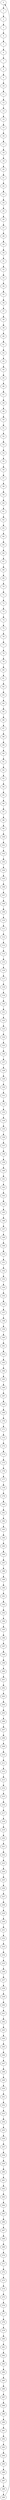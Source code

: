 strict digraph  {
0 [delay=4];
1 [delay=8];
2 [delay=3];
3 [delay=6];
4 [delay=6];
5 [delay=2];
6 [delay=3];
7 [delay=6];
8 [delay=10];
9 [delay=9];
10 [delay=3];
11 [delay=6];
12 [delay=7];
13 [delay=2];
14 [delay=7];
15 [delay=5];
16 [delay=10];
17 [delay=3];
18 [delay=5];
19 [delay=8];
20 [delay=1];
21 [delay=6];
22 [delay=8];
23 [delay=6];
24 [delay=3];
25 [delay=10];
26 [delay=8];
27 [delay=8];
28 [delay=10];
29 [delay=1];
30 [delay=4];
31 [delay=6];
32 [delay=2];
33 [delay=1];
34 [delay=7];
35 [delay=1];
36 [delay=3];
37 [delay=2];
38 [delay=7];
39 [delay=10];
40 [delay=4];
41 [delay=9];
42 [delay=6];
43 [delay=8];
44 [delay=6];
45 [delay=9];
46 [delay=8];
47 [delay=10];
48 [delay=9];
49 [delay=1];
50 [delay=2];
51 [delay=2];
52 [delay=4];
53 [delay=3];
54 [delay=7];
55 [delay=9];
56 [delay=5];
57 [delay=1];
58 [delay=10];
59 [delay=10];
60 [delay=8];
61 [delay=10];
62 [delay=2];
63 [delay=1];
64 [delay=6];
65 [delay=10];
66 [delay=7];
67 [delay=8];
68 [delay=9];
69 [delay=6];
70 [delay=10];
71 [delay=3];
72 [delay=10];
73 [delay=2];
74 [delay=10];
75 [delay=10];
76 [delay=4];
77 [delay=10];
78 [delay=3];
79 [delay=9];
80 [delay=10];
81 [delay=10];
82 [delay=2];
83 [delay=9];
84 [delay=2];
85 [delay=8];
86 [delay=1];
87 [delay=8];
88 [delay=7];
89 [delay=9];
90 [delay=9];
91 [delay=5];
92 [delay=9];
93 [delay=10];
94 [delay=6];
95 [delay=5];
96 [delay=4];
97 [delay=10];
98 [delay=7];
99 [delay=2];
100 [delay=7];
101 [delay=5];
102 [delay=10];
103 [delay=2];
104 [delay=9];
105 [delay=3];
106 [delay=2];
107 [delay=10];
108 [delay=4];
109 [delay=5];
110 [delay=7];
111 [delay=3];
112 [delay=9];
113 [delay=9];
114 [delay=3];
115 [delay=3];
116 [delay=3];
117 [delay=10];
118 [delay=9];
119 [delay=10];
120 [delay=3];
121 [delay=9];
122 [delay=7];
123 [delay=9];
124 [delay=2];
125 [delay=5];
126 [delay=10];
127 [delay=4];
128 [delay=4];
129 [delay=8];
130 [delay=3];
131 [delay=10];
132 [delay=1];
133 [delay=5];
134 [delay=9];
135 [delay=9];
136 [delay=9];
137 [delay=4];
138 [delay=1];
139 [delay=10];
140 [delay=9];
141 [delay=7];
142 [delay=1];
143 [delay=10];
144 [delay=5];
145 [delay=10];
146 [delay=4];
147 [delay=1];
148 [delay=1];
149 [delay=7];
150 [delay=5];
151 [delay=3];
152 [delay=7];
153 [delay=3];
154 [delay=5];
155 [delay=2];
156 [delay=10];
157 [delay=1];
158 [delay=9];
159 [delay=7];
160 [delay=2];
161 [delay=2];
162 [delay=6];
163 [delay=2];
164 [delay=10];
165 [delay=2];
166 [delay=2];
167 [delay=4];
168 [delay=2];
169 [delay=3];
170 [delay=8];
171 [delay=3];
172 [delay=10];
173 [delay=9];
174 [delay=4];
175 [delay=1];
176 [delay=7];
177 [delay=8];
178 [delay=6];
179 [delay=6];
180 [delay=2];
181 [delay=1];
182 [delay=3];
183 [delay=4];
184 [delay=10];
185 [delay=10];
186 [delay=7];
187 [delay=3];
188 [delay=4];
189 [delay=10];
190 [delay=10];
191 [delay=4];
192 [delay=5];
193 [delay=3];
194 [delay=10];
195 [delay=4];
196 [delay=9];
197 [delay=3];
198 [delay=8];
199 [delay=6];
200 [delay=5];
201 [delay=6];
202 [delay=1];
203 [delay=10];
204 [delay=6];
205 [delay=6];
206 [delay=10];
207 [delay=1];
208 [delay=1];
209 [delay=2];
210 [delay=4];
211 [delay=2];
212 [delay=2];
213 [delay=3];
214 [delay=10];
215 [delay=4];
216 [delay=5];
217 [delay=9];
218 [delay=4];
219 [delay=7];
220 [delay=5];
221 [delay=1];
222 [delay=3];
223 [delay=4];
224 [delay=5];
225 [delay=9];
226 [delay=6];
227 [delay=9];
228 [delay=5];
229 [delay=2];
230 [delay=10];
231 [delay=9];
232 [delay=4];
233 [delay=9];
234 [delay=1];
235 [delay=10];
236 [delay=9];
237 [delay=1];
238 [delay=5];
239 [delay=2];
240 [delay=9];
241 [delay=7];
242 [delay=5];
243 [delay=10];
244 [delay=4];
245 [delay=4];
246 [delay=10];
247 [delay=10];
248 [delay=9];
249 [delay=6];
250 [delay=8];
251 [delay=1];
252 [delay=6];
253 [delay=4];
254 [delay=9];
255 [delay=10];
256 [delay=2];
257 [delay=2];
258 [delay=1];
259 [delay=8];
260 [delay=4];
261 [delay=2];
262 [delay=6];
263 [delay=1];
264 [delay=4];
265 [delay=5];
266 [delay=4];
267 [delay=10];
268 [delay=8];
269 [delay=2];
270 [delay=4];
271 [delay=1];
272 [delay=7];
273 [delay=4];
274 [delay=9];
275 [delay=1];
276 [delay=1];
277 [delay=9];
278 [delay=1];
279 [delay=8];
280 [delay=3];
281 [delay=10];
282 [delay=1];
283 [delay=2];
284 [delay=3];
285 [delay=4];
286 [delay=7];
287 [delay=1];
288 [delay=7];
289 [delay=10];
290 [delay=4];
291 [delay=10];
292 [delay=2];
293 [delay=4];
294 [delay=4];
295 [delay=10];
296 [delay=4];
297 [delay=1];
298 [delay=4];
299 [delay=5];
0 -> 1  [weight="3.0"];
1 -> 2  [weight="0.0"];
2 -> 3  [weight="2.0"];
3 -> 4  [weight="0.0"];
4 -> 5  [weight="2.0"];
5 -> 6  [weight="0.0"];
6 -> 7  [weight="1.0"];
7 -> 8  [weight="2.0"];
8 -> 9  [weight="1.0"];
9 -> 10  [weight="0.0"];
10 -> 11  [weight="1.0"];
11 -> 12  [weight="1.0"];
12 -> 13  [weight="0.0"];
13 -> 14  [weight="1.0"];
14 -> 15  [weight="1.0"];
15 -> 16  [weight="0.0"];
16 -> 17  [weight="0.0"];
17 -> 18  [weight="4.0"];
18 -> 19  [weight="2.0"];
19 -> 20  [weight="1.0"];
20 -> 21  [weight="0.0"];
21 -> 22  [weight="2.0"];
22 -> 23  [weight="1.0"];
23 -> 24  [weight="1.0"];
24 -> 25  [weight="1.0"];
25 -> 26  [weight="0.0"];
26 -> 27  [weight="0.0"];
27 -> 28  [weight="3.0"];
28 -> 29  [weight="0.0"];
29 -> 30  [weight="0.0"];
30 -> 31  [weight="1.0"];
31 -> 32  [weight="0.0"];
32 -> 33  [weight="2.0"];
33 -> 34  [weight="2.0"];
34 -> 35  [weight="0.0"];
35 -> 36  [weight="1.0"];
36 -> 37  [weight="1.0"];
37 -> 38  [weight="3.0"];
38 -> 39  [weight="1.0"];
39 -> 40  [weight="0.0"];
40 -> 41  [weight="1.0"];
41 -> 42  [weight="1.0"];
42 -> 43  [weight="1.0"];
43 -> 44  [weight="1.0"];
44 -> 45  [weight="1.0"];
45 -> 46  [weight="2.0"];
46 -> 47  [weight="0.0"];
47 -> 48  [weight="0.0"];
48 -> 49  [weight="2.0"];
49 -> 50  [weight="1.0"];
50 -> 51  [weight="2.0"];
51 -> 52  [weight="0.0"];
52 -> 53  [weight="0.0"];
53 -> 54  [weight="0.0"];
54 -> 55  [weight="0.0"];
55 -> 56  [weight="0.0"];
56 -> 57  [weight="3.0"];
57 -> 58  [weight="3.0"];
58 -> 59  [weight="0.0"];
59 -> 60  [weight="2.0"];
60 -> 61  [weight="0.0"];
61 -> 62  [weight="1.0"];
62 -> 63  [weight="1.0"];
63 -> 64  [weight="2.0"];
64 -> 65  [weight="2.0"];
65 -> 66  [weight="1.0"];
66 -> 67  [weight="0.0"];
67 -> 68  [weight="1.0"];
68 -> 69  [weight="0.0"];
69 -> 70  [weight="2.0"];
70 -> 71  [weight="1.0"];
71 -> 72  [weight="0.0"];
72 -> 73  [weight="1.0"];
73 -> 74  [weight="0.0"];
74 -> 75  [weight="0.0"];
75 -> 76  [weight="0.0"];
76 -> 77  [weight="2.0"];
77 -> 78  [weight="0.0"];
78 -> 79  [weight="1.0"];
79 -> 80  [weight="1.0"];
80 -> 81  [weight="0.0"];
81 -> 82  [weight="5.0"];
82 -> 83  [weight="0.0"];
83 -> 84  [weight="1.0"];
84 -> 85  [weight="3.0"];
85 -> 86  [weight="1.0"];
86 -> 87  [weight="0.0"];
87 -> 88  [weight="0.0"];
88 -> 89  [weight="2.0"];
89 -> 90  [weight="2.0"];
90 -> 91  [weight="1.0"];
91 -> 92  [weight="1.0"];
92 -> 93  [weight="2.0"];
93 -> 94  [weight="0.0"];
94 -> 95  [weight="1.0"];
95 -> 96  [weight="0.0"];
96 -> 97  [weight="1.0"];
97 -> 98  [weight="0.0"];
98 -> 99  [weight="3.0"];
99 -> 100  [weight="2.0"];
100 -> 101  [weight="1.0"];
101 -> 102  [weight="1.0"];
102 -> 103  [weight="1.0"];
103 -> 104  [weight="1.0"];
104 -> 105  [weight="1.0"];
105 -> 106  [weight="0.0"];
106 -> 107  [weight="1.0"];
107 -> 108  [weight="2.0"];
108 -> 109  [weight="0.0"];
109 -> 110  [weight="2.0"];
110 -> 111  [weight="0.0"];
111 -> 112  [weight="1.0"];
112 -> 113  [weight="0.0"];
113 -> 114  [weight="3.0"];
114 -> 115  [weight="0.0"];
115 -> 116  [weight="2.0"];
116 -> 117  [weight="1.0"];
117 -> 118  [weight="0.0"];
118 -> 119  [weight="2.0"];
119 -> 120  [weight="0.0"];
120 -> 121  [weight="2.0"];
121 -> 122  [weight="0.0"];
122 -> 123  [weight="2.0"];
123 -> 124  [weight="1.0"];
124 -> 125  [weight="0.0"];
125 -> 126  [weight="0.0"];
126 -> 127  [weight="3.0"];
127 -> 128  [weight="0.0"];
128 -> 129  [weight="0.0"];
129 -> 130  [weight="2.0"];
130 -> 131  [weight="2.0"];
131 -> 132  [weight="0.0"];
132 -> 133  [weight="0.0"];
133 -> 134  [weight="0.0"];
134 -> 135  [weight="3.0"];
135 -> 136  [weight="1.0"];
136 -> 137  [weight="2.0"];
137 -> 138  [weight="0.0"];
138 -> 139  [weight="0.0"];
139 -> 140  [weight="1.0"];
140 -> 141  [weight="1.0"];
141 -> 142  [weight="1.0"];
142 -> 143  [weight="2.0"];
143 -> 144  [weight="2.0"];
144 -> 145  [weight="1.0"];
145 -> 146  [weight="1.0"];
146 -> 147  [weight="0.0"];
147 -> 148  [weight="0.0"];
148 -> 149  [weight="1.0"];
149 -> 150  [weight="2.0"];
150 -> 151  [weight="1.0"];
151 -> 152  [weight="2.0"];
152 -> 153  [weight="0.0"];
153 -> 154  [weight="2.0"];
154 -> 155  [weight="1.0"];
155 -> 156  [weight="0.0"];
156 -> 157  [weight="0.0"];
157 -> 158  [weight="3.0"];
158 -> 159  [weight="1.0"];
159 -> 160  [weight="0.0"];
160 -> 161  [weight="2.0"];
161 -> 162  [weight="0.0"];
162 -> 163  [weight="1.0"];
163 -> 164  [weight="1.0"];
164 -> 165  [weight="1.0"];
165 -> 166  [weight="2.0"];
166 -> 167  [weight="1.0"];
167 -> 168  [weight="1.0"];
168 -> 169  [weight="1.0"];
169 -> 170  [weight="1.0"];
170 -> 171  [weight="0.0"];
171 -> 172  [weight="0.0"];
172 -> 173  [weight="1.0"];
173 -> 174  [weight="3.0"];
174 -> 175  [weight="1.0"];
175 -> 176  [weight="1.0"];
176 -> 177  [weight="1.0"];
177 -> 178  [weight="0.0"];
178 -> 179  [weight="0.0"];
179 -> 180  [weight="1.0"];
180 -> 181  [weight="2.0"];
181 -> 182  [weight="1.0"];
182 -> 183  [weight="0.0"];
183 -> 184  [weight="0.0"];
184 -> 185  [weight="1.0"];
185 -> 186  [weight="2.0"];
186 -> 187  [weight="2.0"];
187 -> 188  [weight="0.0"];
188 -> 189  [weight="2.0"];
189 -> 190  [weight="2.0"];
190 -> 191  [weight="1.0"];
191 -> 192  [weight="1.0"];
192 -> 193  [weight="0.0"];
193 -> 194  [weight="2.0"];
194 -> 195  [weight="1.0"];
195 -> 196  [weight="1.0"];
196 -> 197  [weight="0.0"];
197 -> 198  [weight="0.0"];
198 -> 199  [weight="1.0"];
199 -> 200  [weight="2.0"];
200 -> 201  [weight="0.0"];
201 -> 202  [weight="3.0"];
202 -> 203  [weight="1.0"];
203 -> 204  [weight="1.0"];
204 -> 205  [weight="0.0"];
205 -> 206  [weight="0.0"];
206 -> 207  [weight="0.0"];
207 -> 208  [weight="1.0"];
208 -> 209  [weight="3.0"];
209 -> 210  [weight="1.0"];
210 -> 211  [weight="1.0"];
211 -> 212  [weight="0.0"];
212 -> 213  [weight="2.0"];
213 -> 214  [weight="2.0"];
214 -> 215  [weight="1.0"];
215 -> 216  [weight="1.0"];
216 -> 217  [weight="1.0"];
217 -> 218  [weight="1.0"];
218 -> 219  [weight="1.0"];
219 -> 220  [weight="0.0"];
220 -> 221  [weight="1.0"];
221 -> 222  [weight="1.0"];
222 -> 223  [weight="0.0"];
223 -> 224  [weight="1.0"];
224 -> 225  [weight="0.0"];
225 -> 226  [weight="2.0"];
226 -> 227  [weight="2.0"];
227 -> 228  [weight="2.0"];
228 -> 229  [weight="1.0"];
229 -> 230  [weight="1.0"];
230 -> 231  [weight="0.0"];
231 -> 232  [weight="0.0"];
232 -> 233  [weight="1.0"];
233 -> 234  [weight="1.0"];
234 -> 235  [weight="0.0"];
235 -> 236  [weight="4.0"];
236 -> 237  [weight="0.0"];
237 -> 238  [weight="1.0"];
238 -> 239  [weight="1.0"];
239 -> 240  [weight="1.0"];
240 -> 241  [weight="1.0"];
241 -> 242  [weight="2.0"];
242 -> 243  [weight="1.0"];
243 -> 244  [weight="1.0"];
244 -> 245  [weight="1.0"];
245 -> 246  [weight="0.0"];
246 -> 247  [weight="2.0"];
247 -> 248  [weight="1.0"];
248 -> 249  [weight="0.0"];
249 -> 250  [weight="0.0"];
250 -> 251  [weight="0.0"];
251 -> 252  [weight="4.0"];
252 -> 253  [weight="1.0"];
253 -> 254  [weight="1.0"];
254 -> 255  [weight="1.0"];
255 -> 256  [weight="1.0"];
256 -> 257  [weight="0.0"];
257 -> 258  [weight="2.0"];
258 -> 259  [weight="1.0"];
259 -> 260  [weight="1.0"];
260 -> 261  [weight="1.0"];
261 -> 262  [weight="1.0"];
262 -> 263  [weight="0.0"];
263 -> 264  [weight="2.0"];
264 -> 265  [weight="1.0"];
265 -> 266  [weight="0.0"];
266 -> 267  [weight="1.0"];
267 -> 268  [weight="0.0"];
268 -> 269  [weight="0.0"];
269 -> 270  [weight="2.0"];
270 -> 271  [weight="1.0"];
271 -> 272  [weight="3.0"];
272 -> 273  [weight="1.0"];
273 -> 274  [weight="0.0"];
274 -> 275  [weight="0.0"];
275 -> 276  [weight="0.0"];
276 -> 277  [weight="0.0"];
277 -> 278  [weight="3.0"];
278 -> 279  [weight="1.0"];
279 -> 280  [weight="3.0"];
280 -> 281  [weight="1.0"];
281 -> 282  [weight="0.0"];
282 -> 283  [weight="0.0"];
283 -> 284  [weight="2.0"];
284 -> 285  [weight="1.0"];
285 -> 286  [weight="2.0"];
286 -> 287  [weight="0.0"];
287 -> 288  [weight="1.0"];
288 -> 289  [weight="0.0"];
289 -> 290  [weight="0.0"];
290 -> 291  [weight="3.0"];
291 -> 292  [weight="1.0"];
292 -> 293  [weight="0.0"];
293 -> 294  [weight="1.0"];
294 -> 295  [weight="2.0"];
295 -> 296  [weight="2.0"];
296 -> 297  [weight="0.0"];
297 -> 298  [weight="1.0"];
298 -> 299  [weight="1.0"];
299 -> 0  [weight="0.0"];
}
